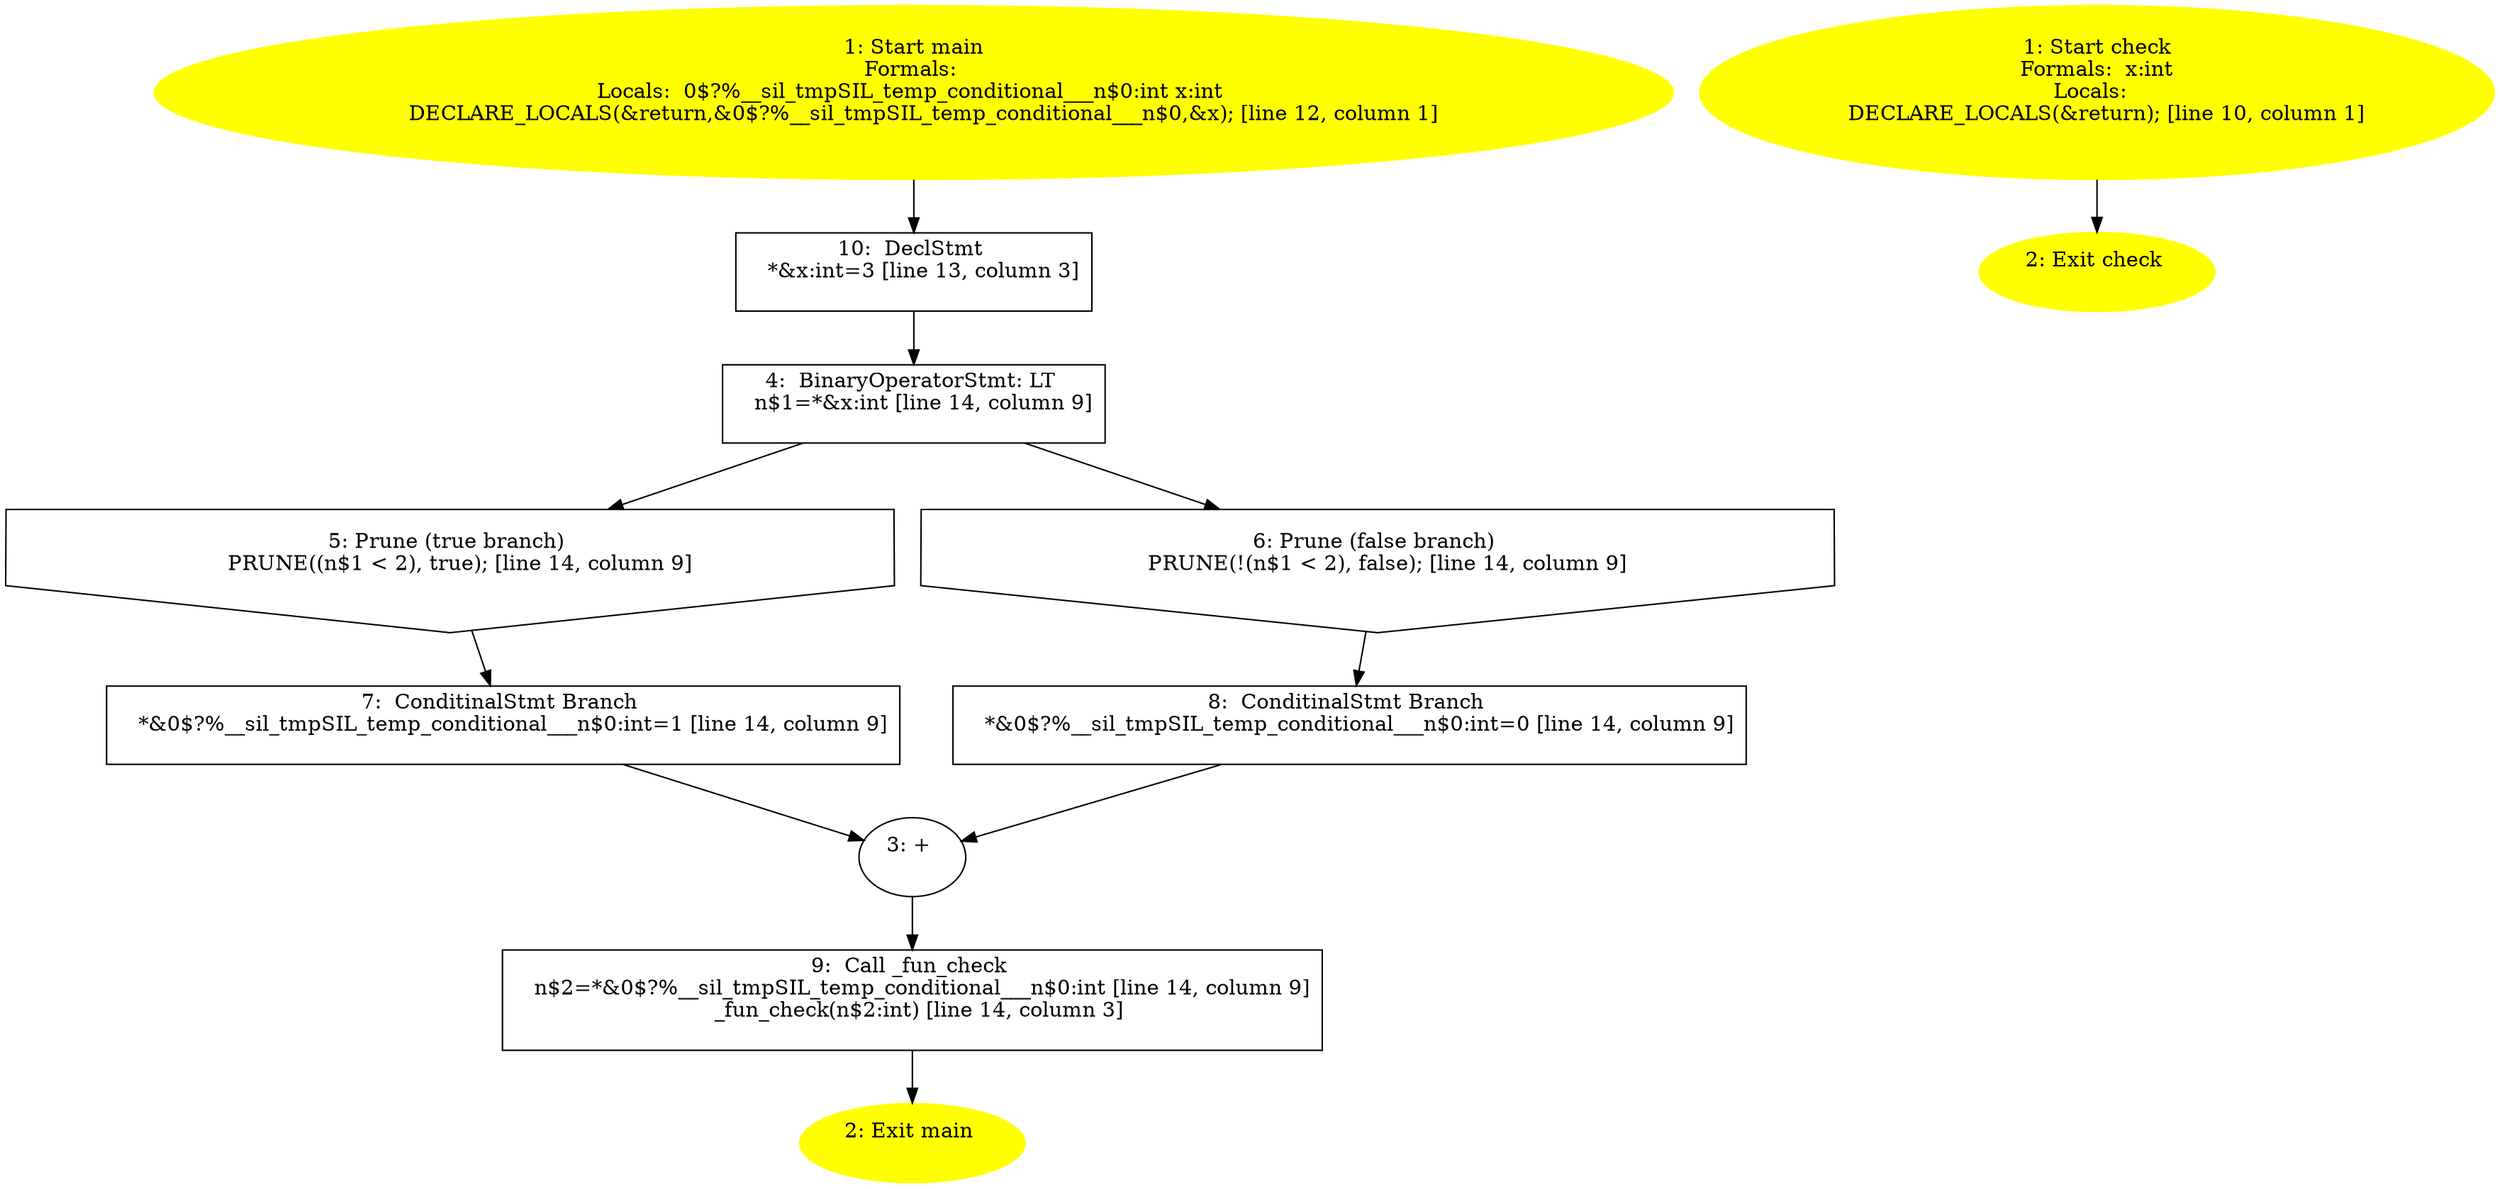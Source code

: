 /* @generated */
digraph iCFG {
"main.fad58de7366495db4650cfefac2fcd61_1" [label="1: Start main\nFormals: \nLocals:  0$?%__sil_tmpSIL_temp_conditional___n$0:int x:int \n   DECLARE_LOCALS(&return,&0$?%__sil_tmpSIL_temp_conditional___n$0,&x); [line 12, column 1]\n " color=yellow style=filled]
	

	 "main.fad58de7366495db4650cfefac2fcd61_1" -> "main.fad58de7366495db4650cfefac2fcd61_10" ;
"main.fad58de7366495db4650cfefac2fcd61_2" [label="2: Exit main \n  " color=yellow style=filled]
	

"main.fad58de7366495db4650cfefac2fcd61_3" [label="3: + \n  " ]
	

	 "main.fad58de7366495db4650cfefac2fcd61_3" -> "main.fad58de7366495db4650cfefac2fcd61_9" ;
"main.fad58de7366495db4650cfefac2fcd61_4" [label="4:  BinaryOperatorStmt: LT \n   n$1=*&x:int [line 14, column 9]\n " shape="box"]
	

	 "main.fad58de7366495db4650cfefac2fcd61_4" -> "main.fad58de7366495db4650cfefac2fcd61_5" ;
	 "main.fad58de7366495db4650cfefac2fcd61_4" -> "main.fad58de7366495db4650cfefac2fcd61_6" ;
"main.fad58de7366495db4650cfefac2fcd61_5" [label="5: Prune (true branch) \n   PRUNE((n$1 < 2), true); [line 14, column 9]\n " shape="invhouse"]
	

	 "main.fad58de7366495db4650cfefac2fcd61_5" -> "main.fad58de7366495db4650cfefac2fcd61_7" ;
"main.fad58de7366495db4650cfefac2fcd61_6" [label="6: Prune (false branch) \n   PRUNE(!(n$1 < 2), false); [line 14, column 9]\n " shape="invhouse"]
	

	 "main.fad58de7366495db4650cfefac2fcd61_6" -> "main.fad58de7366495db4650cfefac2fcd61_8" ;
"main.fad58de7366495db4650cfefac2fcd61_7" [label="7:  ConditinalStmt Branch \n   *&0$?%__sil_tmpSIL_temp_conditional___n$0:int=1 [line 14, column 9]\n " shape="box"]
	

	 "main.fad58de7366495db4650cfefac2fcd61_7" -> "main.fad58de7366495db4650cfefac2fcd61_3" ;
"main.fad58de7366495db4650cfefac2fcd61_8" [label="8:  ConditinalStmt Branch \n   *&0$?%__sil_tmpSIL_temp_conditional___n$0:int=0 [line 14, column 9]\n " shape="box"]
	

	 "main.fad58de7366495db4650cfefac2fcd61_8" -> "main.fad58de7366495db4650cfefac2fcd61_3" ;
"main.fad58de7366495db4650cfefac2fcd61_9" [label="9:  Call _fun_check \n   n$2=*&0$?%__sil_tmpSIL_temp_conditional___n$0:int [line 14, column 9]\n  _fun_check(n$2:int) [line 14, column 3]\n " shape="box"]
	

	 "main.fad58de7366495db4650cfefac2fcd61_9" -> "main.fad58de7366495db4650cfefac2fcd61_2" ;
"main.fad58de7366495db4650cfefac2fcd61_10" [label="10:  DeclStmt \n   *&x:int=3 [line 13, column 3]\n " shape="box"]
	

	 "main.fad58de7366495db4650cfefac2fcd61_10" -> "main.fad58de7366495db4650cfefac2fcd61_4" ;
"check.0ba4439ee9a46d9d9f14c60f88f45f87_1" [label="1: Start check\nFormals:  x:int\nLocals:  \n   DECLARE_LOCALS(&return); [line 10, column 1]\n " color=yellow style=filled]
	

	 "check.0ba4439ee9a46d9d9f14c60f88f45f87_1" -> "check.0ba4439ee9a46d9d9f14c60f88f45f87_2" ;
"check.0ba4439ee9a46d9d9f14c60f88f45f87_2" [label="2: Exit check \n  " color=yellow style=filled]
	

}
